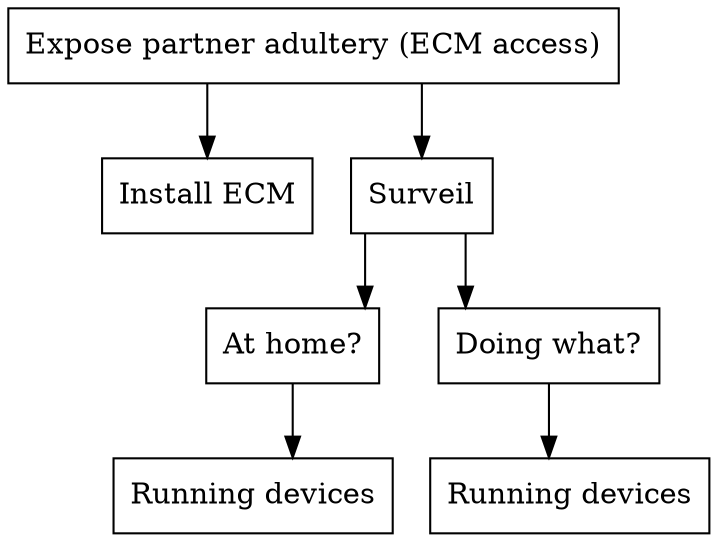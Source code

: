 digraph finite_state_machine {
  node [shape = rectangle];
  graph [splines=ortho];

  root[label = "Expose partner adultery (ECM access)",shape=AND];

  Install_ecm[label="Install ECM"];
  root->Install_ecm;
   

  surveil[label="Surveil",shape=OR];
  root->surveil;

    at_home[label="At home?"];
    surveil->at_home

      running_devices[label="Running devices"];
      at_home->running_devices;

    doing_what[label="Doing what?"];
    surveil->doing_what;

      running_devices2[label="Running devices"];
      doing_what->running_devices2;
}

